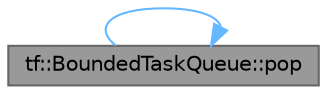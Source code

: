 digraph "tf::BoundedTaskQueue::pop"
{
 // LATEX_PDF_SIZE
  bgcolor="transparent";
  edge [fontname=Helvetica,fontsize=10,labelfontname=Helvetica,labelfontsize=10];
  node [fontname=Helvetica,fontsize=10,shape=box,height=0.2,width=0.4];
  rankdir="LR";
  Node1 [id="Node000001",label="tf::BoundedTaskQueue::pop",height=0.2,width=0.4,color="gray40", fillcolor="grey60", style="filled", fontcolor="black",tooltip="pops out an item from the queue"];
  Node1 -> Node1 [id="edge1_Node000001_Node000001",color="steelblue1",style="solid",tooltip=" "];
}
